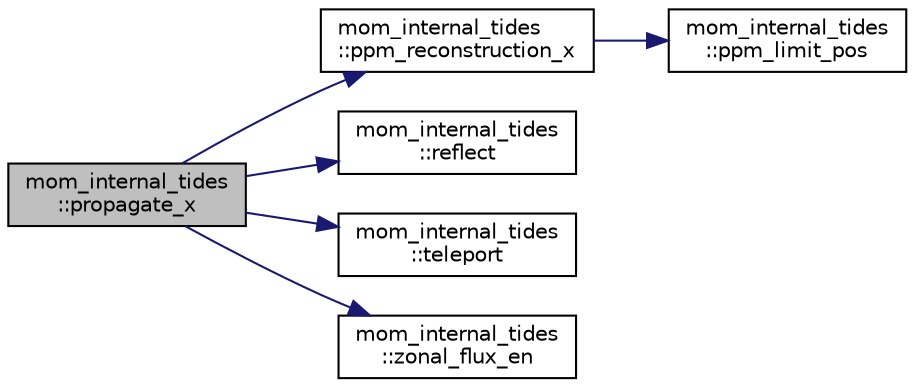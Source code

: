 digraph "mom_internal_tides::propagate_x"
{
 // INTERACTIVE_SVG=YES
  edge [fontname="Helvetica",fontsize="10",labelfontname="Helvetica",labelfontsize="10"];
  node [fontname="Helvetica",fontsize="10",shape=record];
  rankdir="LR";
  Node84 [label="mom_internal_tides\l::propagate_x",height=0.2,width=0.4,color="black", fillcolor="grey75", style="filled", fontcolor="black"];
  Node84 -> Node85 [color="midnightblue",fontsize="10",style="solid",fontname="Helvetica"];
  Node85 [label="mom_internal_tides\l::ppm_reconstruction_x",height=0.2,width=0.4,color="black", fillcolor="white", style="filled",URL="$namespacemom__internal__tides.html#afa863318cc960c0be08672731ce6f225",tooltip="This subroutine calculates left/right edge values for PPM reconstruction. "];
  Node85 -> Node86 [color="midnightblue",fontsize="10",style="solid",fontname="Helvetica"];
  Node86 [label="mom_internal_tides\l::ppm_limit_pos",height=0.2,width=0.4,color="black", fillcolor="white", style="filled",URL="$namespacemom__internal__tides.html#a16dd5b071e0fc87eb04c32f602c08aa5",tooltip="This subroutine limits the left/right edge values of the PPM reconstruction to give a reconstruction ..."];
  Node84 -> Node87 [color="midnightblue",fontsize="10",style="solid",fontname="Helvetica"];
  Node87 [label="mom_internal_tides\l::reflect",height=0.2,width=0.4,color="black", fillcolor="white", style="filled",URL="$namespacemom__internal__tides.html#a6c622bfe3863b8fcea98c78104477491",tooltip="This subroutine does reflection of the internal waves at a single frequency. "];
  Node84 -> Node88 [color="midnightblue",fontsize="10",style="solid",fontname="Helvetica"];
  Node88 [label="mom_internal_tides\l::teleport",height=0.2,width=0.4,color="black", fillcolor="white", style="filled",URL="$namespacemom__internal__tides.html#a0a20d26531e245a26385d1c056b6a5b6",tooltip="This subroutine moves energy across lines of partial reflection to prevent reflection of energy that ..."];
  Node84 -> Node89 [color="midnightblue",fontsize="10",style="solid",fontname="Helvetica"];
  Node89 [label="mom_internal_tides\l::zonal_flux_en",height=0.2,width=0.4,color="black", fillcolor="white", style="filled",URL="$namespacemom__internal__tides.html#a11b6fedbef7fd03428f8dfc404252792",tooltip="This subroutines evaluates the zonal mass or volume fluxes in a layer. "];
}

